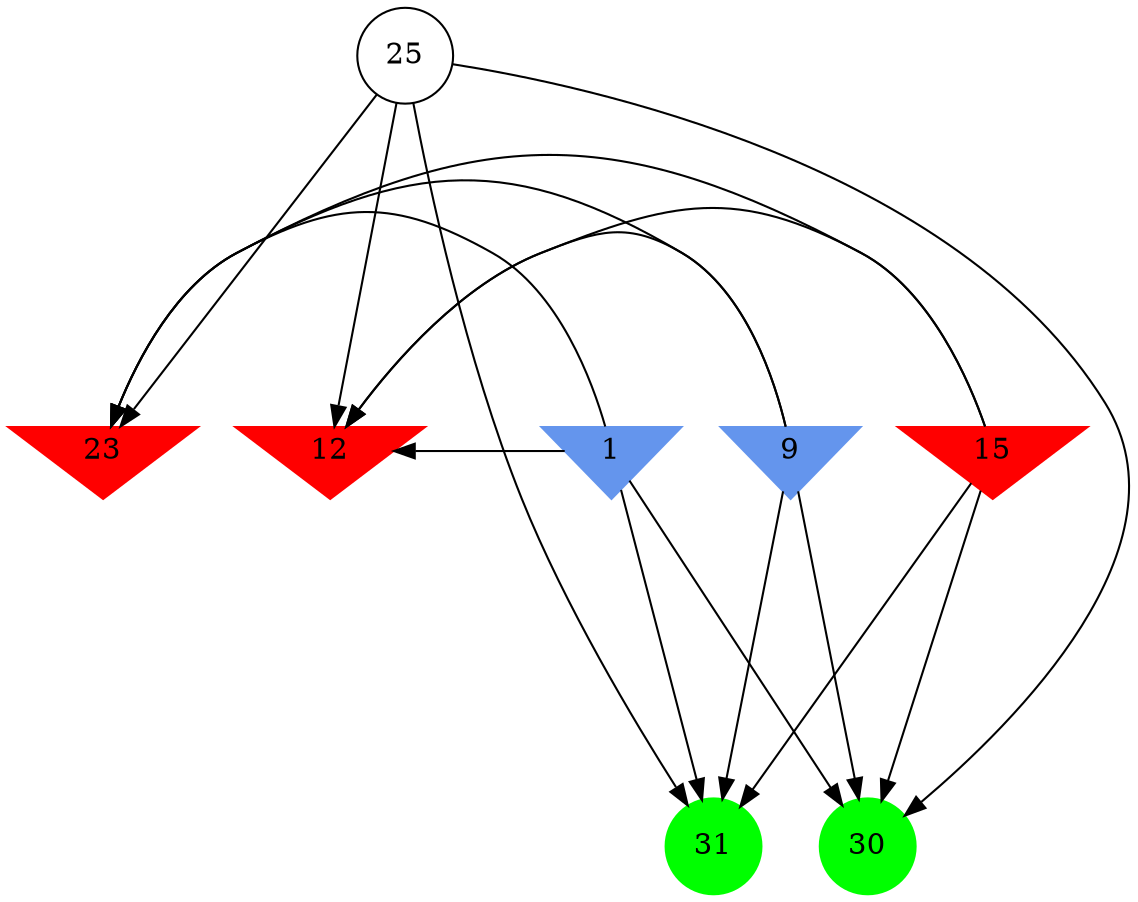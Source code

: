 digraph brain {
	ranksep=2.0;
	1 [shape=invtriangle,style=filled,color=cornflowerblue];
	9 [shape=invtriangle,style=filled,color=cornflowerblue];
	12 [shape=invtriangle,style=filled,color=red];
	15 [shape=invtriangle,style=filled,color=red];
	23 [shape=invtriangle,style=filled,color=red];
	25 [shape=circle,color=black];
	30 [shape=circle,style=filled,color=green];
	31 [shape=circle,style=filled,color=green];
	9	->	31;
	9	->	30;
	9	->	23;
	9	->	12;
	25	->	31;
	25	->	30;
	25	->	23;
	25	->	12;
	1	->	31;
	1	->	30;
	1	->	23;
	1	->	12;
	15	->	31;
	15	->	30;
	15	->	23;
	15	->	12;
	{ rank=same; 1; 9; 12; 15; 23; }
	{ rank=same; 25; }
	{ rank=same; 30; 31; }
}
